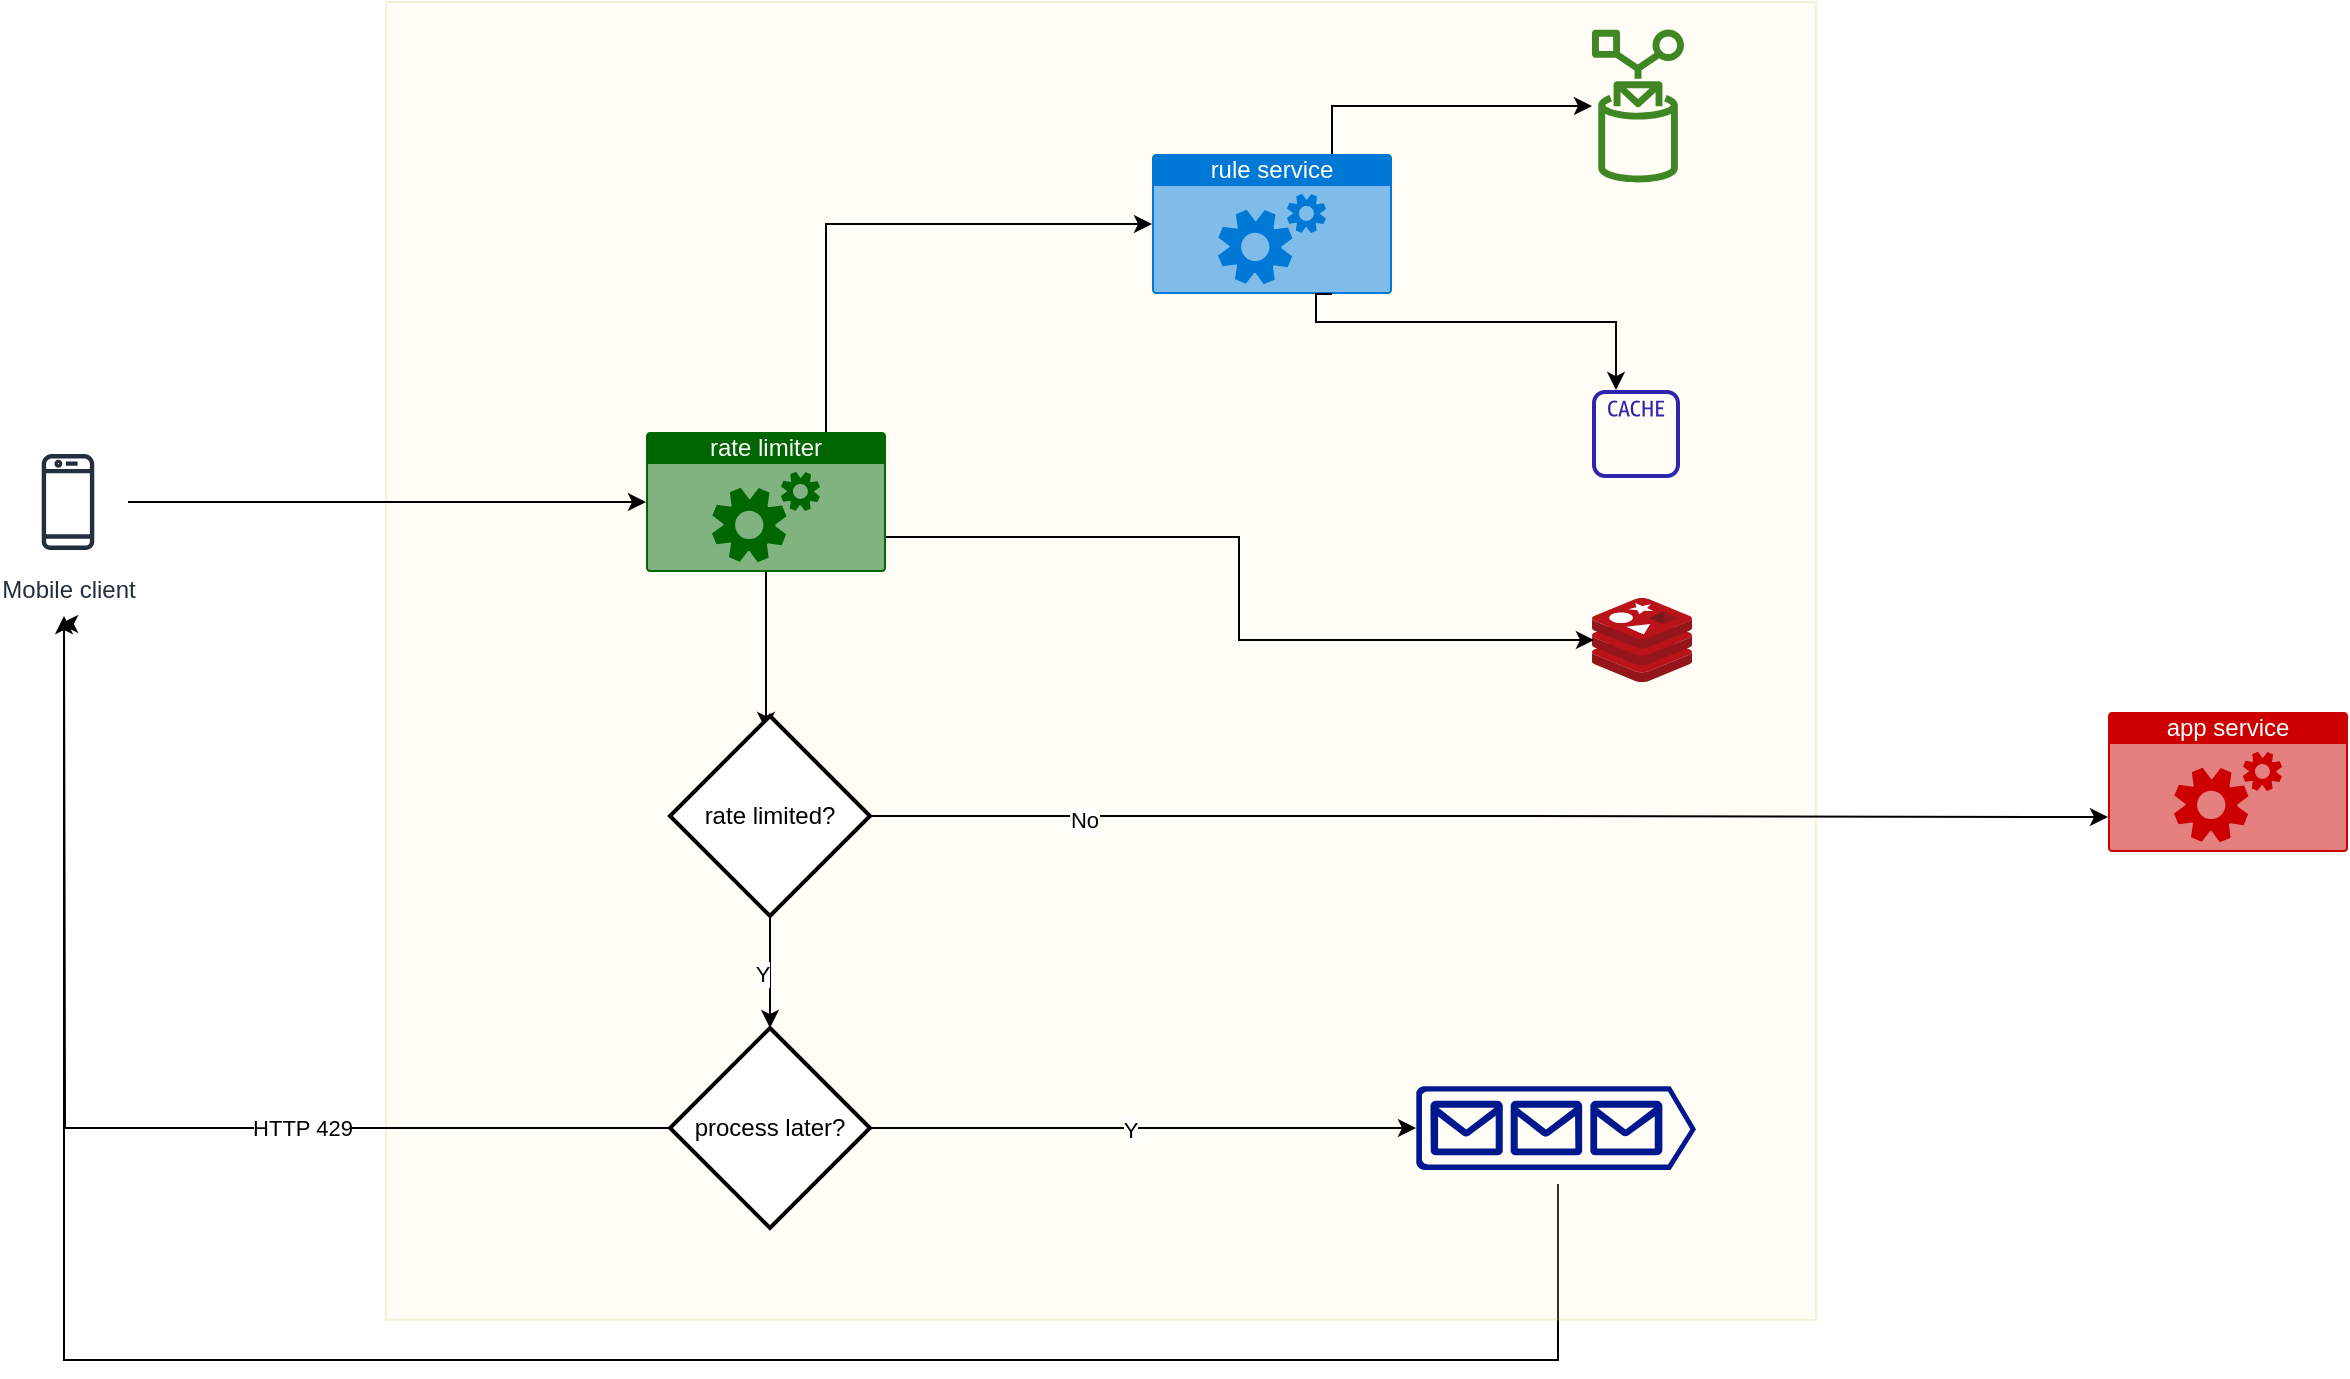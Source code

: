 <mxfile version="21.6.6" type="github">
  <diagram name="Page-1" id="6qiIUpb2wleMZOPkTwmS">
    <mxGraphModel dx="1834" dy="1194" grid="0" gridSize="10" guides="1" tooltips="1" connect="1" arrows="1" fold="1" page="0" pageScale="1" pageWidth="850" pageHeight="1100" math="0" shadow="0">
      <root>
        <UserObject label="" animation="flow -5ZCLNPXdS0Bj9tYOli--11 start&#xa;wait 1000&#xa;flow -5ZCLNPXdS0Bj9tYOli--9 stop&#xa;wait 1000&#xa;" id="0">
          <mxCell />
        </UserObject>
        <mxCell id="1" parent="0" />
        <mxCell id="-5ZCLNPXdS0Bj9tYOli--33" style="edgeStyle=orthogonalEdgeStyle;rounded=0;orthogonalLoop=1;jettySize=auto;html=1;exitX=0.507;exitY=1.167;exitDx=0;exitDy=0;exitPerimeter=0;" parent="1" source="-5ZCLNPXdS0Bj9tYOli--6" edge="1">
          <mxGeometry relative="1" as="geometry">
            <mxPoint x="-275" y="103" as="targetPoint" />
            <Array as="points">
              <mxPoint x="474" y="471" />
              <mxPoint x="-273" y="471" />
              <mxPoint x="-273" y="103" />
            </Array>
          </mxGeometry>
        </mxCell>
        <mxCell id="-5ZCLNPXdS0Bj9tYOli--23" value="" style="rounded=0;whiteSpace=wrap;html=1;opacity=20;fillColor=#fff2cc;strokeColor=#d6b656;" parent="1" vertex="1">
          <mxGeometry x="-112" y="-208" width="715" height="659" as="geometry" />
        </mxCell>
        <mxCell id="-5ZCLNPXdS0Bj9tYOli--2" value="" style="image;sketch=0;aspect=fixed;html=1;points=[];align=center;fontSize=12;image=img/lib/mscae/Cache_Redis_Product.svg;" parent="1" vertex="1">
          <mxGeometry x="491" y="90" width="50" height="42" as="geometry" />
        </mxCell>
        <mxCell id="-5ZCLNPXdS0Bj9tYOli--4" value="" style="sketch=0;outlineConnect=0;fontColor=#232F3E;gradientColor=none;fillColor=#3F8624;strokeColor=none;dashed=0;verticalLabelPosition=bottom;verticalAlign=top;align=center;html=1;fontSize=12;fontStyle=0;aspect=fixed;pointerEvents=1;shape=mxgraph.aws4.rule;" parent="1" vertex="1">
          <mxGeometry x="491" y="-195" width="46" height="78" as="geometry" />
        </mxCell>
        <mxCell id="-5ZCLNPXdS0Bj9tYOli--5" value="app service" style="html=1;whiteSpace=wrap;strokeColor=none;fillColor=#CC0000;labelPosition=center;verticalLabelPosition=middle;verticalAlign=top;align=center;fontSize=12;outlineConnect=0;spacingTop=-6;fontColor=#FFFFFF;sketch=0;shape=mxgraph.sitemap.services;" parent="1" vertex="1">
          <mxGeometry x="749" y="147" width="120" height="70" as="geometry" />
        </mxCell>
        <mxCell id="-5ZCLNPXdS0Bj9tYOli--6" value="" style="sketch=0;aspect=fixed;pointerEvents=1;shadow=0;dashed=0;html=1;strokeColor=none;labelPosition=center;verticalLabelPosition=bottom;verticalAlign=top;align=center;fillColor=#00188D;shape=mxgraph.azure.queue_generic" parent="1" vertex="1">
          <mxGeometry x="403" y="334" width="140" height="42" as="geometry" />
        </mxCell>
        <mxCell id="-5ZCLNPXdS0Bj9tYOli--8" value="" style="sketch=0;outlineConnect=0;fontColor=#232F3E;gradientColor=none;fillColor=#2E27AD;strokeColor=none;dashed=0;verticalLabelPosition=bottom;verticalAlign=top;align=center;html=1;fontSize=12;fontStyle=0;aspect=fixed;pointerEvents=1;shape=mxgraph.aws4.cache_node;" parent="1" vertex="1">
          <mxGeometry x="491" y="-14" width="44" height="44" as="geometry" />
        </mxCell>
        <mxCell id="-5ZCLNPXdS0Bj9tYOli--12" style="edgeStyle=orthogonalEdgeStyle;rounded=0;orthogonalLoop=1;jettySize=auto;html=1;entryX=0;entryY=0.5;entryDx=0;entryDy=0;entryPerimeter=0;" parent="1" source="-5ZCLNPXdS0Bj9tYOli--11" target="-5ZCLNPXdS0Bj9tYOli--9" edge="1">
          <mxGeometry relative="1" as="geometry">
            <mxPoint x="-110" y="118" as="sourcePoint" />
          </mxGeometry>
        </mxCell>
        <mxCell id="-5ZCLNPXdS0Bj9tYOli--18" style="edgeStyle=orthogonalEdgeStyle;rounded=0;orthogonalLoop=1;jettySize=auto;html=1;exitX=0.5;exitY=1;exitDx=0;exitDy=0;exitPerimeter=0;entryX=0.48;entryY=0.07;entryDx=0;entryDy=0;entryPerimeter=0;" parent="1" source="-5ZCLNPXdS0Bj9tYOli--9" target="-5ZCLNPXdS0Bj9tYOli--16" edge="1">
          <mxGeometry relative="1" as="geometry" />
        </mxCell>
        <mxCell id="-5ZCLNPXdS0Bj9tYOli--9" value="rate limiter" style="html=1;whiteSpace=wrap;strokeColor=none;fillColor=#006600;labelPosition=center;verticalLabelPosition=middle;verticalAlign=top;align=center;fontSize=12;outlineConnect=0;spacingTop=-6;fontColor=#FFFFFF;sketch=0;shape=mxgraph.sitemap.services;" parent="1" vertex="1">
          <mxGeometry x="18" y="7" width="120" height="70" as="geometry" />
        </mxCell>
        <mxCell id="-5ZCLNPXdS0Bj9tYOli--10" value="rule service" style="html=1;whiteSpace=wrap;strokeColor=none;fillColor=#0079D6;labelPosition=center;verticalLabelPosition=middle;verticalAlign=top;align=center;fontSize=12;outlineConnect=0;spacingTop=-6;fontColor=#FFFFFF;sketch=0;shape=mxgraph.sitemap.services;" parent="1" vertex="1">
          <mxGeometry x="271" y="-132" width="120" height="70" as="geometry" />
        </mxCell>
        <mxCell id="-5ZCLNPXdS0Bj9tYOli--11" value="Mobile client" style="sketch=0;outlineConnect=0;fontColor=#232F3E;gradientColor=none;strokeColor=#232F3E;fillColor=#ffffff;dashed=0;verticalLabelPosition=bottom;verticalAlign=top;align=center;html=1;fontSize=12;fontStyle=0;aspect=fixed;shape=mxgraph.aws4.resourceIcon;resIcon=mxgraph.aws4.mobile_client;" parent="1" vertex="1">
          <mxGeometry x="-301" y="12" width="60" height="60" as="geometry" />
        </mxCell>
        <mxCell id="-5ZCLNPXdS0Bj9tYOli--13" style="edgeStyle=orthogonalEdgeStyle;rounded=0;orthogonalLoop=1;jettySize=auto;html=1;entryX=0;entryY=0.5;entryDx=0;entryDy=0;entryPerimeter=0;exitX=0.75;exitY=0;exitDx=0;exitDy=0;exitPerimeter=0;" parent="1" source="-5ZCLNPXdS0Bj9tYOli--9" target="-5ZCLNPXdS0Bj9tYOli--10" edge="1">
          <mxGeometry relative="1" as="geometry">
            <mxPoint x="-231" y="-22" as="sourcePoint" />
            <mxPoint x="28" y="-22" as="targetPoint" />
          </mxGeometry>
        </mxCell>
        <mxCell id="-5ZCLNPXdS0Bj9tYOli--14" style="edgeStyle=orthogonalEdgeStyle;rounded=0;orthogonalLoop=1;jettySize=auto;html=1;exitX=0.75;exitY=0;exitDx=0;exitDy=0;exitPerimeter=0;" parent="1" source="-5ZCLNPXdS0Bj9tYOli--10" target="-5ZCLNPXdS0Bj9tYOli--4" edge="1">
          <mxGeometry relative="1" as="geometry">
            <mxPoint x="118" y="17" as="sourcePoint" />
            <mxPoint x="273" y="-93" as="targetPoint" />
          </mxGeometry>
        </mxCell>
        <mxCell id="-5ZCLNPXdS0Bj9tYOli--15" style="edgeStyle=orthogonalEdgeStyle;rounded=0;orthogonalLoop=1;jettySize=auto;html=1;exitX=0.75;exitY=1;exitDx=0;exitDy=0;exitPerimeter=0;" parent="1" source="-5ZCLNPXdS0Bj9tYOli--10" target="-5ZCLNPXdS0Bj9tYOli--8" edge="1">
          <mxGeometry relative="1" as="geometry">
            <mxPoint x="393" y="-93" as="sourcePoint" />
            <mxPoint x="493" y="-152" as="targetPoint" />
            <Array as="points">
              <mxPoint x="353" y="-48" />
              <mxPoint x="503" y="-48" />
            </Array>
          </mxGeometry>
        </mxCell>
        <mxCell id="-5ZCLNPXdS0Bj9tYOli--19" style="edgeStyle=orthogonalEdgeStyle;rounded=0;orthogonalLoop=1;jettySize=auto;html=1;exitX=1;exitY=0.5;exitDx=0;exitDy=0;exitPerimeter=0;entryX=0;entryY=0.75;entryDx=0;entryDy=0;entryPerimeter=0;" parent="1" source="-5ZCLNPXdS0Bj9tYOli--16" target="-5ZCLNPXdS0Bj9tYOli--5" edge="1">
          <mxGeometry relative="1" as="geometry" />
        </mxCell>
        <mxCell id="-5ZCLNPXdS0Bj9tYOli--20" value="No" style="edgeLabel;html=1;align=center;verticalAlign=middle;resizable=0;points=[];" parent="-5ZCLNPXdS0Bj9tYOli--19" vertex="1" connectable="0">
          <mxGeometry x="-0.654" y="-2" relative="1" as="geometry">
            <mxPoint as="offset" />
          </mxGeometry>
        </mxCell>
        <mxCell id="-5ZCLNPXdS0Bj9tYOli--25" value="" style="edgeStyle=orthogonalEdgeStyle;rounded=0;orthogonalLoop=1;jettySize=auto;html=1;" parent="1" source="-5ZCLNPXdS0Bj9tYOli--16" target="-5ZCLNPXdS0Bj9tYOli--24" edge="1">
          <mxGeometry relative="1" as="geometry" />
        </mxCell>
        <mxCell id="-5ZCLNPXdS0Bj9tYOli--26" value="&lt;div&gt;Y&lt;/div&gt;" style="edgeLabel;html=1;align=center;verticalAlign=middle;resizable=0;points=[];" parent="-5ZCLNPXdS0Bj9tYOli--25" vertex="1" connectable="0">
          <mxGeometry x="0.019" y="-4" relative="1" as="geometry">
            <mxPoint as="offset" />
          </mxGeometry>
        </mxCell>
        <mxCell id="-5ZCLNPXdS0Bj9tYOli--16" value="rate limited?" style="strokeWidth=2;html=1;shape=mxgraph.flowchart.decision;whiteSpace=wrap;" parent="1" vertex="1">
          <mxGeometry x="30" y="149" width="100" height="100" as="geometry" />
        </mxCell>
        <mxCell id="-5ZCLNPXdS0Bj9tYOli--17" style="edgeStyle=orthogonalEdgeStyle;rounded=0;orthogonalLoop=1;jettySize=auto;html=1;entryX=0.02;entryY=0.5;entryDx=0;entryDy=0;entryPerimeter=0;exitX=1;exitY=0.75;exitDx=0;exitDy=0;exitPerimeter=0;" parent="1" source="-5ZCLNPXdS0Bj9tYOli--9" target="-5ZCLNPXdS0Bj9tYOli--2" edge="1">
          <mxGeometry relative="1" as="geometry">
            <mxPoint x="118" y="17" as="sourcePoint" />
            <mxPoint x="273" y="-93" as="targetPoint" />
          </mxGeometry>
        </mxCell>
        <mxCell id="-5ZCLNPXdS0Bj9tYOli--27" style="edgeStyle=orthogonalEdgeStyle;rounded=0;orthogonalLoop=1;jettySize=auto;html=1;exitX=1;exitY=0.5;exitDx=0;exitDy=0;exitPerimeter=0;entryX=0;entryY=0.5;entryDx=0;entryDy=0;entryPerimeter=0;" parent="1" source="-5ZCLNPXdS0Bj9tYOli--24" target="-5ZCLNPXdS0Bj9tYOli--6" edge="1">
          <mxGeometry relative="1" as="geometry" />
        </mxCell>
        <mxCell id="-5ZCLNPXdS0Bj9tYOli--28" value="Y" style="edgeLabel;html=1;align=center;verticalAlign=middle;resizable=0;points=[];" parent="-5ZCLNPXdS0Bj9tYOli--27" vertex="1" connectable="0">
          <mxGeometry x="-0.049" y="-1" relative="1" as="geometry">
            <mxPoint as="offset" />
          </mxGeometry>
        </mxCell>
        <mxCell id="-5ZCLNPXdS0Bj9tYOli--29" style="edgeStyle=orthogonalEdgeStyle;rounded=0;orthogonalLoop=1;jettySize=auto;html=1;exitX=0;exitY=0.5;exitDx=0;exitDy=0;exitPerimeter=0;" parent="1" source="-5ZCLNPXdS0Bj9tYOli--24" edge="1">
          <mxGeometry relative="1" as="geometry">
            <mxPoint x="-273" y="99" as="targetPoint" />
          </mxGeometry>
        </mxCell>
        <mxCell id="-5ZCLNPXdS0Bj9tYOli--30" value="HTTP 429" style="edgeLabel;html=1;align=center;verticalAlign=middle;resizable=0;points=[];" parent="-5ZCLNPXdS0Bj9tYOli--29" vertex="1" connectable="0">
          <mxGeometry x="-0.341" relative="1" as="geometry">
            <mxPoint as="offset" />
          </mxGeometry>
        </mxCell>
        <mxCell id="-5ZCLNPXdS0Bj9tYOli--24" value="process later?" style="strokeWidth=2;html=1;shape=mxgraph.flowchart.decision;whiteSpace=wrap;" parent="1" vertex="1">
          <mxGeometry x="30" y="305" width="100" height="100" as="geometry" />
        </mxCell>
      </root>
    </mxGraphModel>
  </diagram>
</mxfile>
